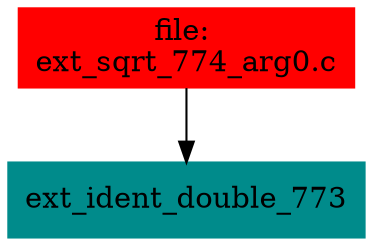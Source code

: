 digraph G {
node [shape=box]

0 [label="file: 
ext_sqrt_774_arg0.c",color=red, style=filled]
1 [label="ext_ident_double_773",color=cyan4, style=filled]
0 -> 1


}

